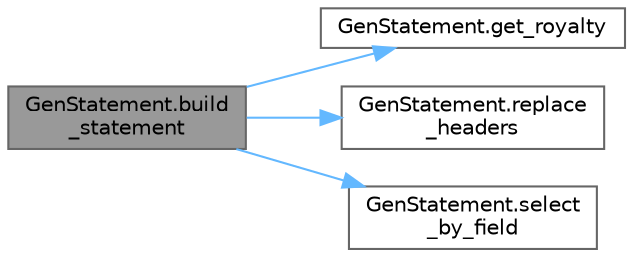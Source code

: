 digraph "GenStatement.build_statement"
{
 // LATEX_PDF_SIZE
  bgcolor="transparent";
  edge [fontname=Helvetica,fontsize=10,labelfontname=Helvetica,labelfontsize=10];
  node [fontname=Helvetica,fontsize=10,shape=box,height=0.2,width=0.4];
  rankdir="LR";
  Node1 [id="Node000001",label="GenStatement.build\l_statement",height=0.2,width=0.4,color="gray40", fillcolor="grey60", style="filled", fontcolor="black",tooltip=" "];
  Node1 -> Node2 [id="edge4_Node000001_Node000002",color="steelblue1",style="solid",tooltip=" "];
  Node2 [id="Node000002",label="GenStatement.get_royalty",height=0.2,width=0.4,color="grey40", fillcolor="white", style="filled",URL="$namespace_gen_statement.html#a1a2f0b3b39af67d7b7c3bd87ea04b7d5",tooltip=" "];
  Node1 -> Node3 [id="edge5_Node000001_Node000003",color="steelblue1",style="solid",tooltip=" "];
  Node3 [id="Node000003",label="GenStatement.replace\l_headers",height=0.2,width=0.4,color="grey40", fillcolor="white", style="filled",URL="$namespace_gen_statement.html#a3a8b1b93667fbe2c9d5acba607340445",tooltip=" "];
  Node1 -> Node4 [id="edge6_Node000001_Node000004",color="steelblue1",style="solid",tooltip=" "];
  Node4 [id="Node000004",label="GenStatement.select\l_by_field",height=0.2,width=0.4,color="grey40", fillcolor="white", style="filled",URL="$namespace_gen_statement.html#a1fbbd671f438049b40dd8b9b057a7dba",tooltip=" "];
}
